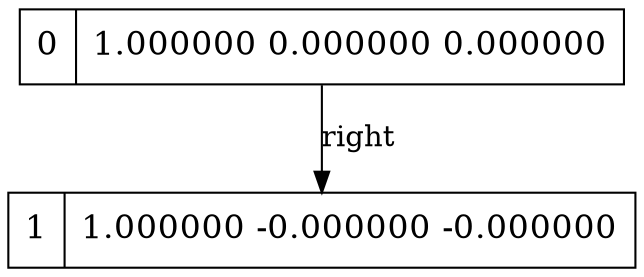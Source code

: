 digraph g { graph []; node [ fontsize="16" shape = "ellipse"]; edge [];"node0" [ label = "0 | 1.000000 0.000000 0.000000 " shape = "record" ];"node1" [ label = "1 | 1.000000 -0.000000 -0.000000 " shape = "record" ];"node0"-> "node1" [ label = "right"];}